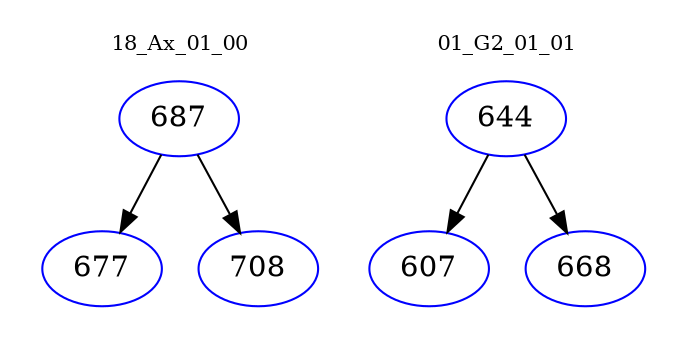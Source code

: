 digraph{
subgraph cluster_0 {
color = white
label = "18_Ax_01_00";
fontsize=10;
T0_687 [label="687", color="blue"]
T0_687 -> T0_677 [color="black"]
T0_677 [label="677", color="blue"]
T0_687 -> T0_708 [color="black"]
T0_708 [label="708", color="blue"]
}
subgraph cluster_1 {
color = white
label = "01_G2_01_01";
fontsize=10;
T1_644 [label="644", color="blue"]
T1_644 -> T1_607 [color="black"]
T1_607 [label="607", color="blue"]
T1_644 -> T1_668 [color="black"]
T1_668 [label="668", color="blue"]
}
}
